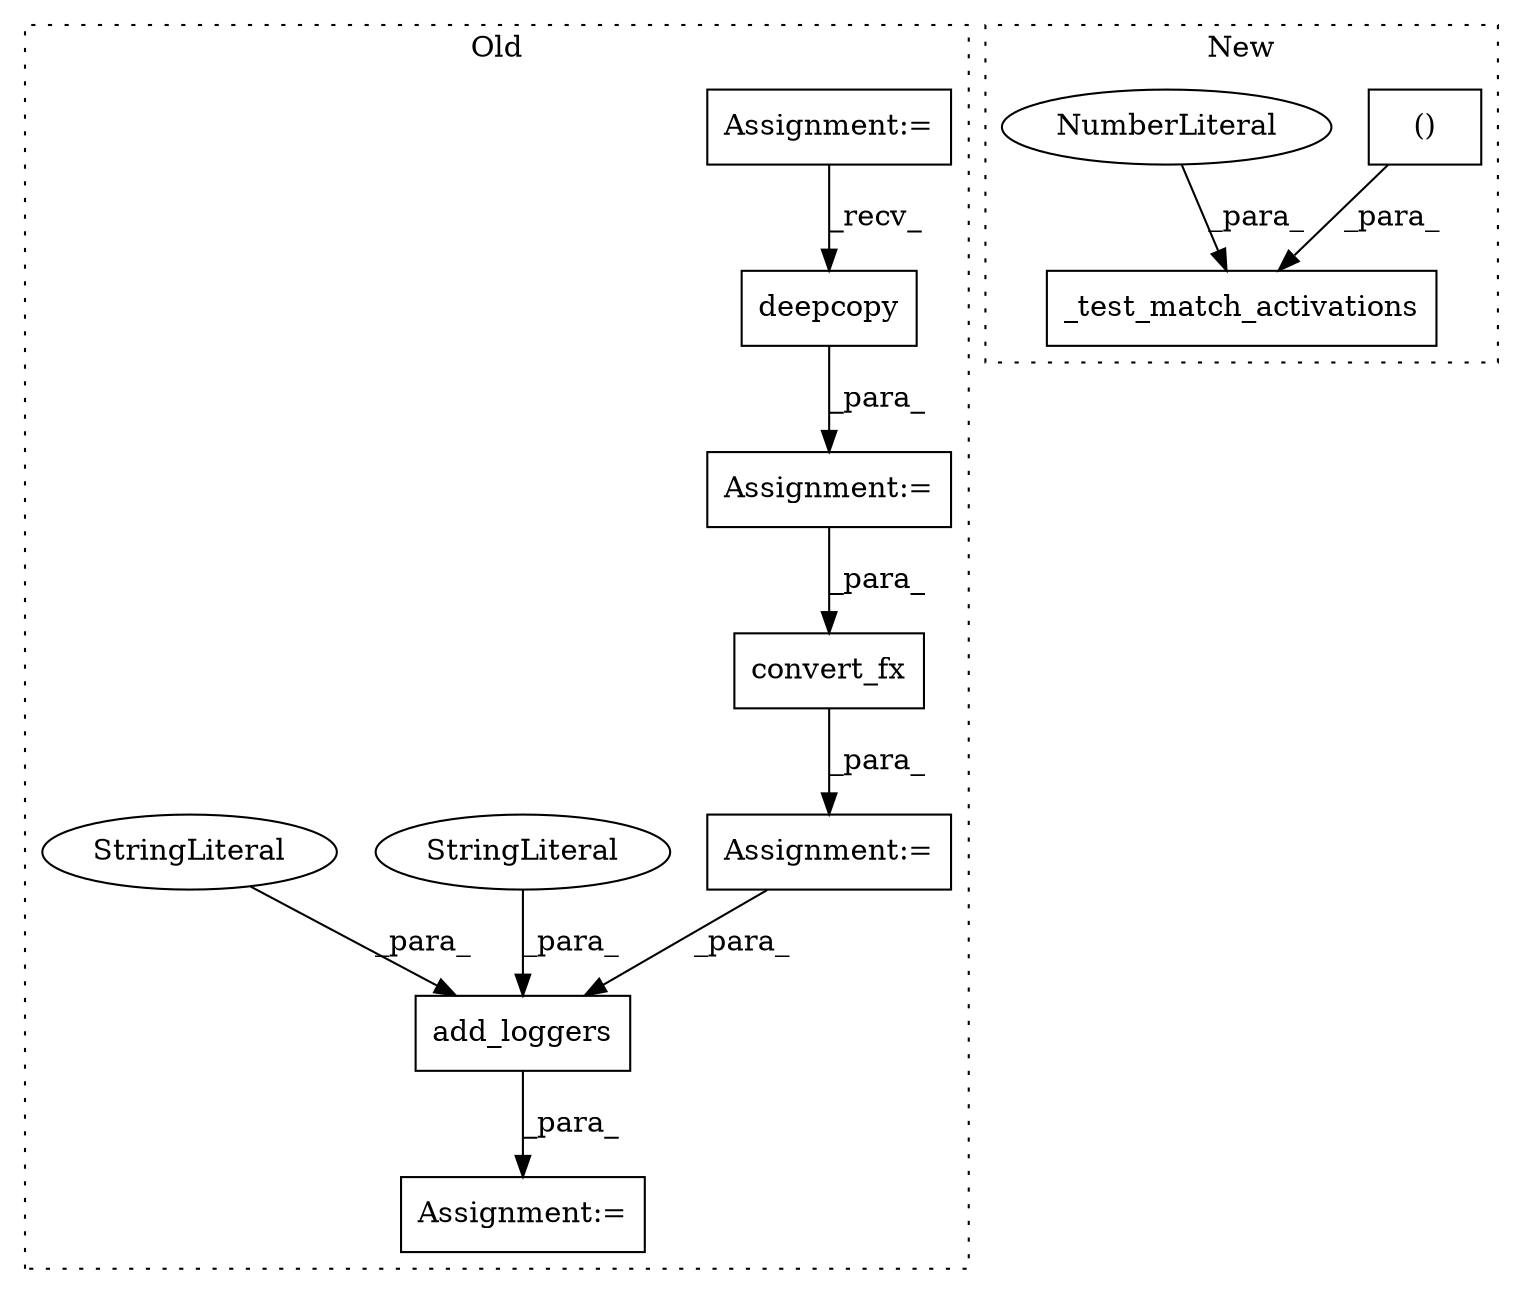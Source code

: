 digraph G {
subgraph cluster0 {
1 [label="convert_fx" a="32" s="45527,45559" l="11,1" shape="box"];
4 [label="deepcopy" a="32" s="45478,45496" l="9,1" shape="box"];
6 [label="Assignment:=" a="7" s="45628" l="2" shape="box"];
7 [label="Assignment:=" a="7" s="45526" l="1" shape="box"];
8 [label="Assignment:=" a="7" s="45472" l="1" shape="box"];
9 [label="Assignment:=" a="7" s="45009" l="4" shape="box"];
10 [label="add_loggers" a="32" s="45630,45737" l="12,1" shape="box"];
11 [label="StringLiteral" a="45" s="45642" l="15" shape="ellipse"];
12 [label="StringLiteral" a="45" s="45678" l="6" shape="ellipse"];
label = "Old";
style="dotted";
}
subgraph cluster1 {
2 [label="_test_match_activations" a="32" s="43203,43302" l="24,1" shape="box"];
3 [label="()" a="106" s="43244" l="37" shape="box"];
5 [label="NumberLiteral" a="34" s="43283" l="1" shape="ellipse"];
label = "New";
style="dotted";
}
1 -> 7 [label="_para_"];
3 -> 2 [label="_para_"];
4 -> 8 [label="_para_"];
5 -> 2 [label="_para_"];
7 -> 10 [label="_para_"];
8 -> 1 [label="_para_"];
9 -> 4 [label="_recv_"];
10 -> 6 [label="_para_"];
11 -> 10 [label="_para_"];
12 -> 10 [label="_para_"];
}